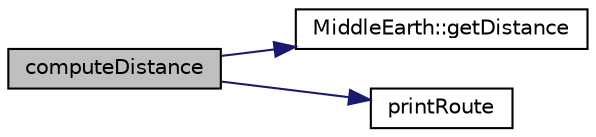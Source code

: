 digraph "computeDistance"
{
  edge [fontname="Helvetica",fontsize="10",labelfontname="Helvetica",labelfontsize="10"];
  node [fontname="Helvetica",fontsize="10",shape=record];
  rankdir="LR";
  Node0 [label="computeDistance",height=0.2,width=0.4,color="black", fillcolor="grey75", style="filled", fontcolor="black"];
  Node0 -> Node1 [color="midnightblue",fontsize="10",style="solid",fontname="Helvetica"];
  Node1 [label="MiddleEarth::getDistance",height=0.2,width=0.4,color="black", fillcolor="white", style="filled",URL="$class_middle_earth.html#af558c23fd240638847105737faf755a3",tooltip="Returns the distance between the two passed cities. If we assume that the hash table (i..."];
  Node0 -> Node2 [color="midnightblue",fontsize="10",style="solid",fontname="Helvetica"];
  Node2 [label="printRoute",height=0.2,width=0.4,color="black", fillcolor="white", style="filled",URL="$travelling_8cpp.html#a34a28c8e1ca7c9fe4af677145a1c112f"];
}
